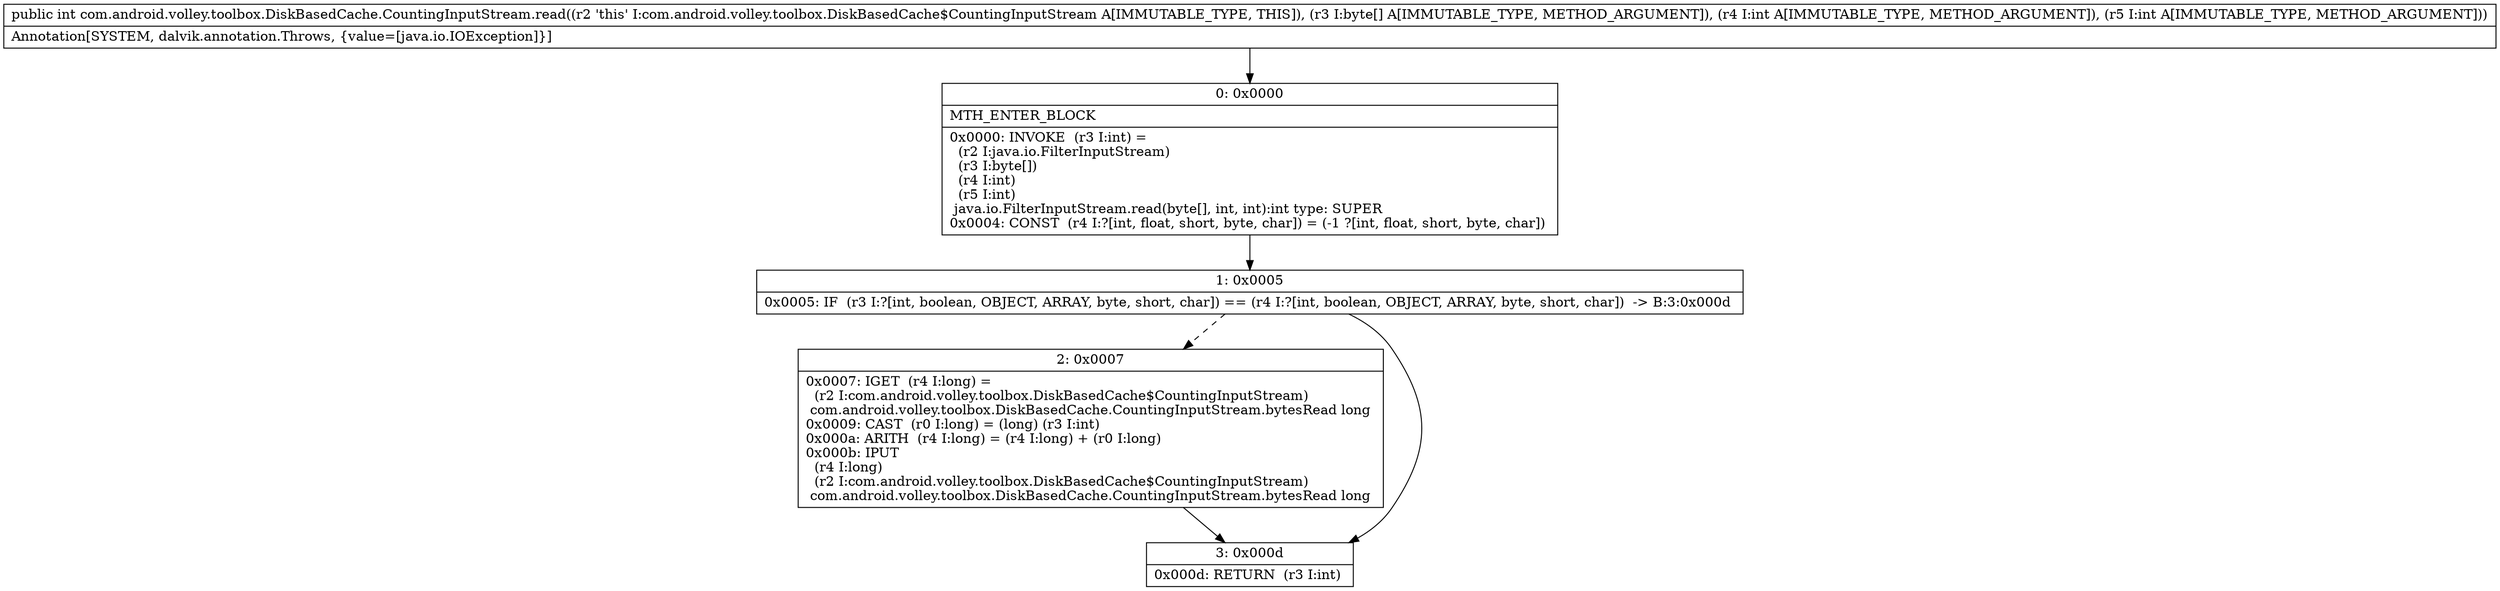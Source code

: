 digraph "CFG forcom.android.volley.toolbox.DiskBasedCache.CountingInputStream.read([BII)I" {
Node_0 [shape=record,label="{0\:\ 0x0000|MTH_ENTER_BLOCK\l|0x0000: INVOKE  (r3 I:int) = \l  (r2 I:java.io.FilterInputStream)\l  (r3 I:byte[])\l  (r4 I:int)\l  (r5 I:int)\l java.io.FilterInputStream.read(byte[], int, int):int type: SUPER \l0x0004: CONST  (r4 I:?[int, float, short, byte, char]) = (\-1 ?[int, float, short, byte, char]) \l}"];
Node_1 [shape=record,label="{1\:\ 0x0005|0x0005: IF  (r3 I:?[int, boolean, OBJECT, ARRAY, byte, short, char]) == (r4 I:?[int, boolean, OBJECT, ARRAY, byte, short, char])  \-\> B:3:0x000d \l}"];
Node_2 [shape=record,label="{2\:\ 0x0007|0x0007: IGET  (r4 I:long) = \l  (r2 I:com.android.volley.toolbox.DiskBasedCache$CountingInputStream)\l com.android.volley.toolbox.DiskBasedCache.CountingInputStream.bytesRead long \l0x0009: CAST  (r0 I:long) = (long) (r3 I:int) \l0x000a: ARITH  (r4 I:long) = (r4 I:long) + (r0 I:long) \l0x000b: IPUT  \l  (r4 I:long)\l  (r2 I:com.android.volley.toolbox.DiskBasedCache$CountingInputStream)\l com.android.volley.toolbox.DiskBasedCache.CountingInputStream.bytesRead long \l}"];
Node_3 [shape=record,label="{3\:\ 0x000d|0x000d: RETURN  (r3 I:int) \l}"];
MethodNode[shape=record,label="{public int com.android.volley.toolbox.DiskBasedCache.CountingInputStream.read((r2 'this' I:com.android.volley.toolbox.DiskBasedCache$CountingInputStream A[IMMUTABLE_TYPE, THIS]), (r3 I:byte[] A[IMMUTABLE_TYPE, METHOD_ARGUMENT]), (r4 I:int A[IMMUTABLE_TYPE, METHOD_ARGUMENT]), (r5 I:int A[IMMUTABLE_TYPE, METHOD_ARGUMENT]))  | Annotation[SYSTEM, dalvik.annotation.Throws, \{value=[java.io.IOException]\}]\l}"];
MethodNode -> Node_0;
Node_0 -> Node_1;
Node_1 -> Node_2[style=dashed];
Node_1 -> Node_3;
Node_2 -> Node_3;
}


